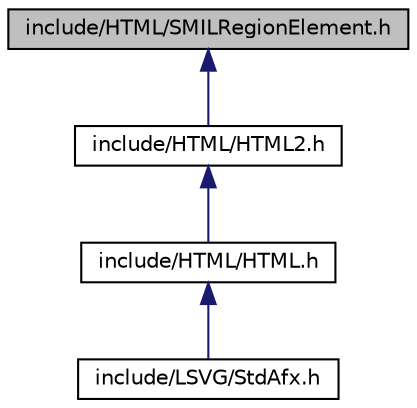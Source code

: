 digraph G
{
  edge [fontname="Helvetica",fontsize="10",labelfontname="Helvetica",labelfontsize="10"];
  node [fontname="Helvetica",fontsize="10",shape=record];
  Node1 [label="include/HTML/SMILRegionElement.h",height=0.2,width=0.4,color="black", fillcolor="grey75", style="filled" fontcolor="black"];
  Node1 -> Node2 [dir="back",color="midnightblue",fontsize="10",style="solid",fontname="Helvetica"];
  Node2 [label="include/HTML/HTML2.h",height=0.2,width=0.4,color="black", fillcolor="white", style="filled",URL="$_h_t_m_l2_8h.html"];
  Node2 -> Node3 [dir="back",color="midnightblue",fontsize="10",style="solid",fontname="Helvetica"];
  Node3 [label="include/HTML/HTML.h",height=0.2,width=0.4,color="black", fillcolor="white", style="filled",URL="$_h_t_m_l_8h.html"];
  Node3 -> Node4 [dir="back",color="midnightblue",fontsize="10",style="solid",fontname="Helvetica"];
  Node4 [label="include/LSVG/StdAfx.h",height=0.2,width=0.4,color="black", fillcolor="white", style="filled",URL="$_l_s_v_g_2stdafx_8h.html"];
}
